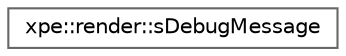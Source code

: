 digraph "Graphical Class Hierarchy"
{
 // LATEX_PDF_SIZE
  bgcolor="transparent";
  edge [fontname=Helvetica,fontsize=10,labelfontname=Helvetica,labelfontsize=10];
  node [fontname=Helvetica,fontsize=10,shape=box,height=0.2,width=0.4];
  rankdir="LR";
  Node0 [id="Node000000",label="xpe::render::sDebugMessage",height=0.2,width=0.4,color="grey40", fillcolor="white", style="filled",URL="$structxpe_1_1render_1_1s_debug_message.html",tooltip=" "];
}
